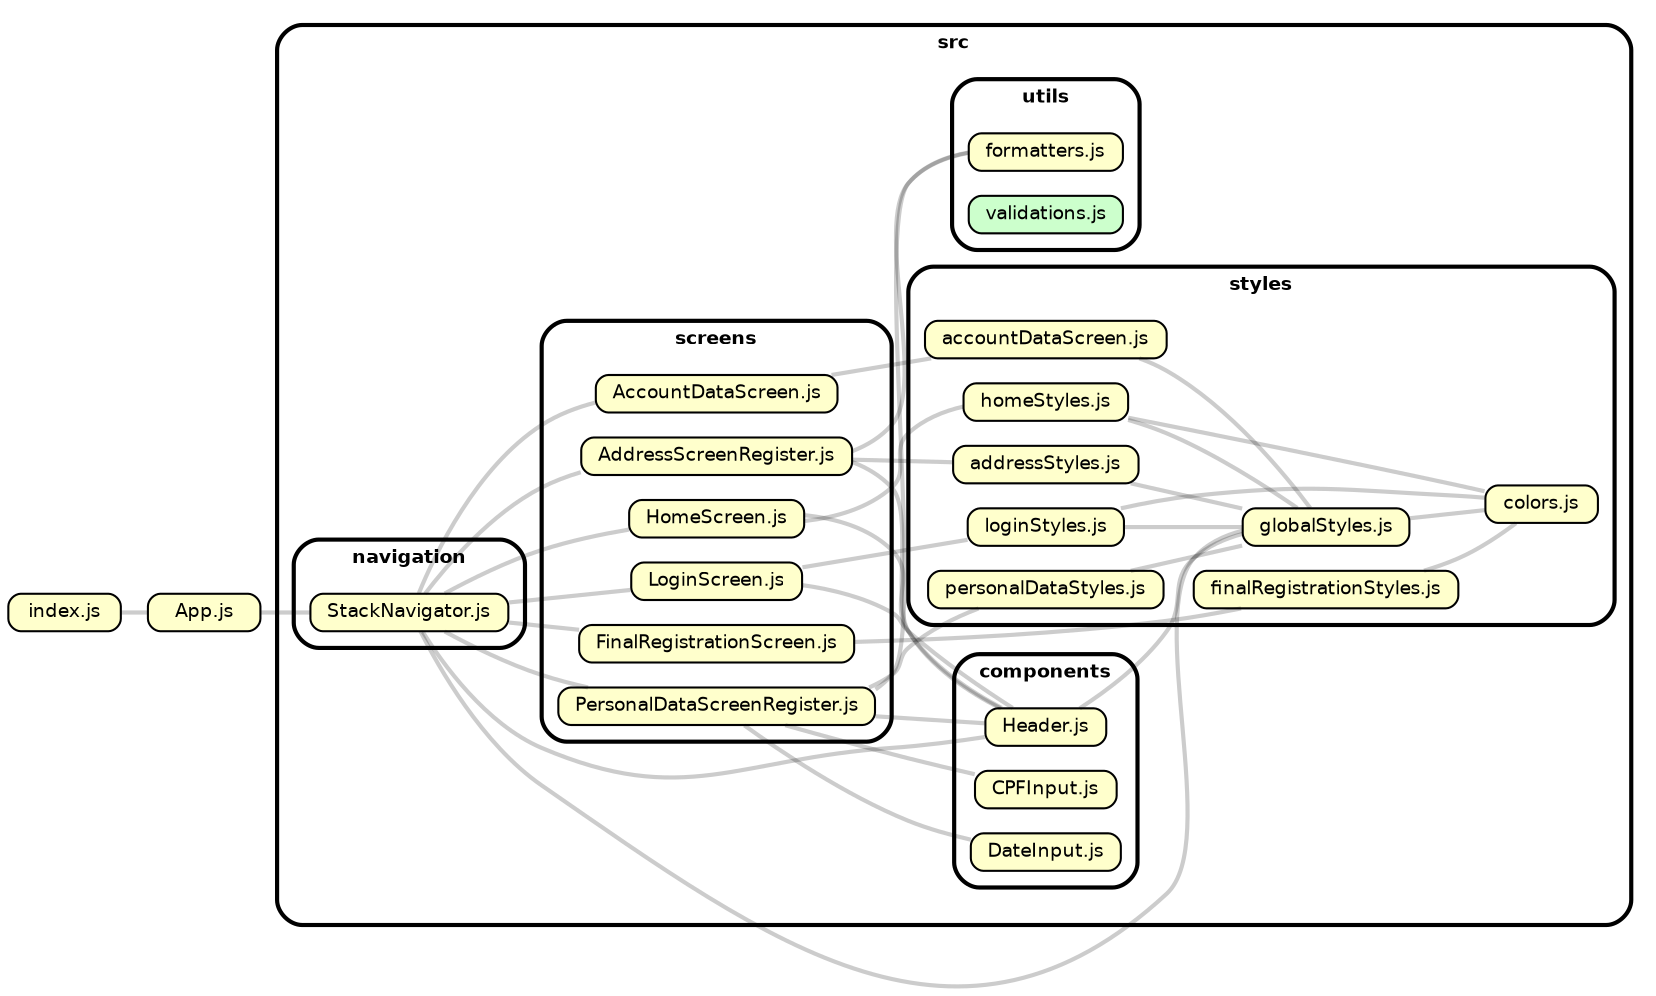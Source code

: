 strict digraph "dependency-cruiser output" {
    edge [
      dir=none,
      arrowhead=none,
      arrowtail=none,
      arrowsize="0.6",
      penwidth="2.0",
      color="#00000033",
      fontname="Helvetica",
      fontsize="9"
    ];

    rankdir="LR" splines="true" overlap="false" nodesep="0.16" ranksep="0.18" fontname="Helvetica-bold" fontsize="9" style="rounded,bold,filled" fillcolor="#ffffff" compound="true"
    node [shape="box" style="rounded, filled" height="0.2" color="black" fillcolor="#ffffcc" fontcolor="black" fontname="Helvetica" fontsize="9"]

    "App.js" [label=<App.js> tooltip="App.js" URL="App.js" ]
    "App.js" -> "src/navigation/StackNavigator.js"
    "index.js" [label=<index.js> tooltip="index.js" URL="index.js" ]
    "index.js" -> "App.js"
    subgraph "cluster_src" {label="src" subgraph "cluster_src/components" {label="components" "src/components/CPFInput.js" [label=<CPFInput.js> tooltip="CPFInput.js" URL="src/components/CPFInput.js" ] } }
    subgraph "cluster_src" {label="src" subgraph "cluster_src/components" {label="components" "src/components/DateInput.js" [label=<DateInput.js> tooltip="DateInput.js" URL="src/components/DateInput.js" ] } }
    subgraph "cluster_src" {label="src" subgraph "cluster_src/components" {label="components" "src/components/Header.js" [label=<Header.js> tooltip="Header.js" URL="src/components/Header.js" ] } }
    "src/components/Header.js" -> "src/styles/globalStyles.js"
    subgraph "cluster_src" {label="src" subgraph "cluster_src/navigation" {label="navigation" "src/navigation/StackNavigator.js" [label=<StackNavigator.js> tooltip="StackNavigator.js" URL="src/navigation/StackNavigator.js" ] } }
    "src/navigation/StackNavigator.js" -> "src/components/Header.js"
    "src/navigation/StackNavigator.js" -> "src/screens/AccountDataScreen.js"
    "src/navigation/StackNavigator.js" -> "src/screens/AddressScreenRegister.js"
    "src/navigation/StackNavigator.js" -> "src/screens/FinalRegistrationScreen.js"
    "src/navigation/StackNavigator.js" -> "src/screens/HomeScreen.js"
    "src/navigation/StackNavigator.js" -> "src/screens/LoginScreen.js"
    "src/navigation/StackNavigator.js" -> "src/screens/PersonalDataScreenRegister.js"
    "src/navigation/StackNavigator.js" -> "src/styles/globalStyles.js"
    subgraph "cluster_src" {label="src" subgraph "cluster_src/screens" {label="screens" "src/screens/AccountDataScreen.js" [label=<AccountDataScreen.js> tooltip="AccountDataScreen.js" URL="src/screens/AccountDataScreen.js" ] } }
    "src/screens/AccountDataScreen.js" -> "src/styles/accountDataScreen.js"
    subgraph "cluster_src" {label="src" subgraph "cluster_src/screens" {label="screens" "src/screens/AddressScreenRegister.js" [label=<AddressScreenRegister.js> tooltip="AddressScreenRegister.js" URL="src/screens/AddressScreenRegister.js" ] } }
    "src/screens/AddressScreenRegister.js" -> "src/components/Header.js"
    "src/screens/AddressScreenRegister.js" -> "src/styles/addressStyles.js"
    "src/screens/AddressScreenRegister.js" -> "src/utils/formatters.js"
    subgraph "cluster_src" {label="src" subgraph "cluster_src/screens" {label="screens" "src/screens/FinalRegistrationScreen.js" [label=<FinalRegistrationScreen.js> tooltip="FinalRegistrationScreen.js" URL="src/screens/FinalRegistrationScreen.js" ] } }
    "src/screens/FinalRegistrationScreen.js" -> "src/styles/finalRegistrationStyles.js"
    subgraph "cluster_src" {label="src" subgraph "cluster_src/screens" {label="screens" "src/screens/HomeScreen.js" [label=<HomeScreen.js> tooltip="HomeScreen.js" URL="src/screens/HomeScreen.js" ] } }
    "src/screens/HomeScreen.js" -> "src/components/Header.js"
    "src/screens/HomeScreen.js" -> "src/styles/homeStyles.js"
    subgraph "cluster_src" {label="src" subgraph "cluster_src/screens" {label="screens" "src/screens/LoginScreen.js" [label=<LoginScreen.js> tooltip="LoginScreen.js" URL="src/screens/LoginScreen.js" ] } }
    "src/screens/LoginScreen.js" -> "src/components/Header.js"
    "src/screens/LoginScreen.js" -> "src/styles/loginStyles.js"
    subgraph "cluster_src" {label="src" subgraph "cluster_src/screens" {label="screens" "src/screens/PersonalDataScreenRegister.js" [label=<PersonalDataScreenRegister.js> tooltip="PersonalDataScreenRegister.js" URL="src/screens/PersonalDataScreenRegister.js" ] } }
    "src/screens/PersonalDataScreenRegister.js" -> "src/components/CPFInput.js"
    "src/screens/PersonalDataScreenRegister.js" -> "src/components/DateInput.js"
    "src/screens/PersonalDataScreenRegister.js" -> "src/components/Header.js"
    "src/screens/PersonalDataScreenRegister.js" -> "src/styles/personalDataStyles.js"
    "src/screens/PersonalDataScreenRegister.js" -> "src/utils/formatters.js"
    subgraph "cluster_src" {label="src" subgraph "cluster_src/styles" {label="styles" "src/styles/accountDataScreen.js" [label=<accountDataScreen.js> tooltip="accountDataScreen.js" URL="src/styles/accountDataScreen.js" ] } }
    "src/styles/accountDataScreen.js" -> "src/styles/globalStyles.js"
    subgraph "cluster_src" {label="src" subgraph "cluster_src/styles" {label="styles" "src/styles/addressStyles.js" [label=<addressStyles.js> tooltip="addressStyles.js" URL="src/styles/addressStyles.js" ] } }
    "src/styles/addressStyles.js" -> "src/styles/globalStyles.js"
    subgraph "cluster_src" {label="src" subgraph "cluster_src/styles" {label="styles" "src/styles/colors.js" [label=<colors.js> tooltip="colors.js" URL="src/styles/colors.js" ] } }
    subgraph "cluster_src" {label="src" subgraph "cluster_src/styles" {label="styles" "src/styles/finalRegistrationStyles.js" [label=<finalRegistrationStyles.js> tooltip="finalRegistrationStyles.js" URL="src/styles/finalRegistrationStyles.js" ] } }
    "src/styles/finalRegistrationStyles.js" -> "src/styles/colors.js"
    subgraph "cluster_src" {label="src" subgraph "cluster_src/styles" {label="styles" "src/styles/globalStyles.js" [label=<globalStyles.js> tooltip="globalStyles.js" URL="src/styles/globalStyles.js" ] } }
    "src/styles/globalStyles.js" -> "src/styles/colors.js"
    subgraph "cluster_src" {label="src" subgraph "cluster_src/styles" {label="styles" "src/styles/homeStyles.js" [label=<homeStyles.js> tooltip="homeStyles.js" URL="src/styles/homeStyles.js" ] } }
    "src/styles/homeStyles.js" -> "src/styles/colors.js"
    "src/styles/homeStyles.js" -> "src/styles/globalStyles.js"
    subgraph "cluster_src" {label="src" subgraph "cluster_src/styles" {label="styles" "src/styles/loginStyles.js" [label=<loginStyles.js> tooltip="loginStyles.js" URL="src/styles/loginStyles.js" ] } }
    "src/styles/loginStyles.js" -> "src/styles/colors.js"
    "src/styles/loginStyles.js" -> "src/styles/globalStyles.js"
    subgraph "cluster_src" {label="src" subgraph "cluster_src/styles" {label="styles" "src/styles/personalDataStyles.js" [label=<personalDataStyles.js> tooltip="personalDataStyles.js" URL="src/styles/personalDataStyles.js" ] } }
    "src/styles/personalDataStyles.js" -> "src/styles/globalStyles.js"
    subgraph "cluster_src" {label="src" subgraph "cluster_src/utils" {label="utils" "src/utils/formatters.js" [label=<formatters.js> tooltip="formatters.js" URL="src/utils/formatters.js" ] } }
    subgraph "cluster_src" {label="src" subgraph "cluster_src/utils" {label="utils" "src/utils/validations.js" [label=<validations.js> tooltip="validations.js" URL="src/utils/validations.js" fillcolor="#ccffcc"] } }
}
